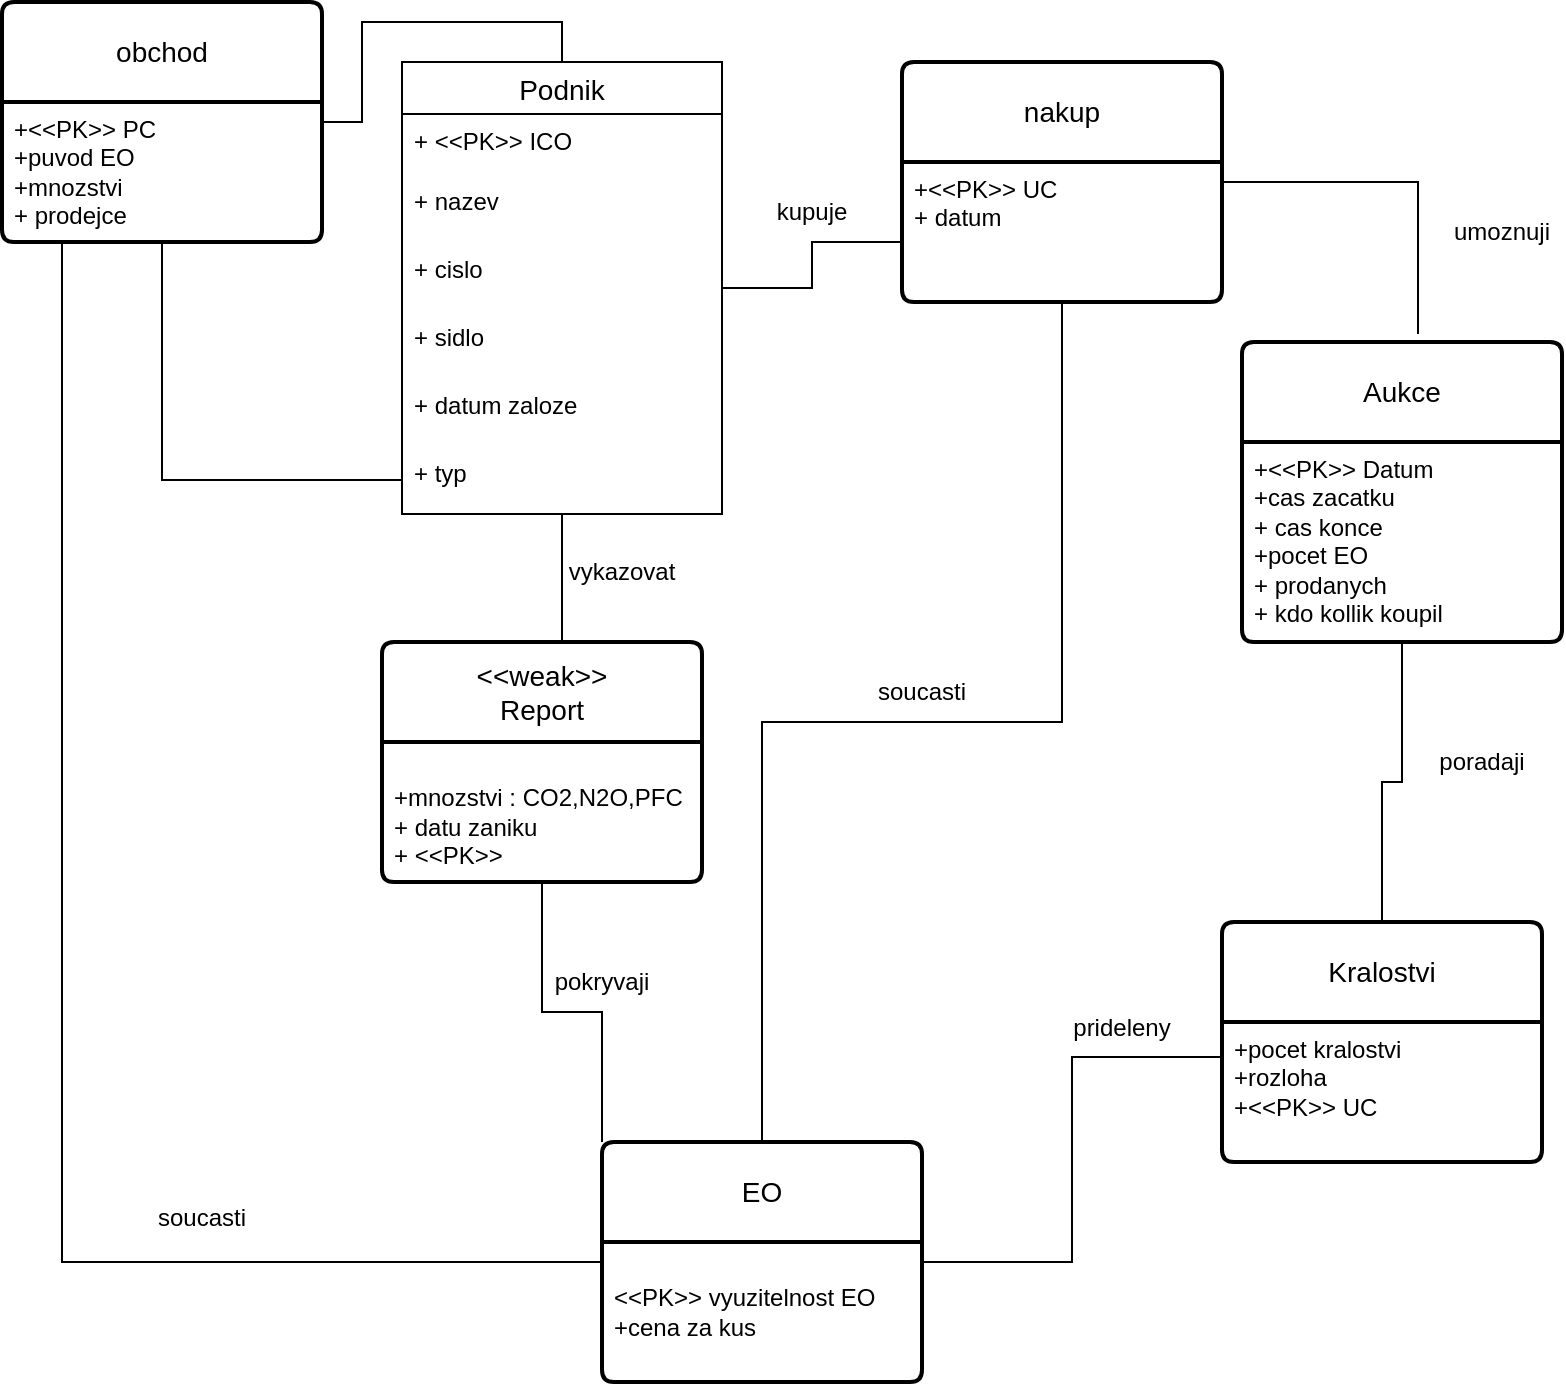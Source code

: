<mxfile version="24.7.17">
  <diagram id="R2lEEEUBdFMjLlhIrx00" name="Page-1">
    <mxGraphModel dx="1434" dy="774" grid="1" gridSize="10" guides="1" tooltips="1" connect="1" arrows="1" fold="1" page="1" pageScale="1" pageWidth="850" pageHeight="1100" math="0" shadow="0" extFonts="Permanent Marker^https://fonts.googleapis.com/css?family=Permanent+Marker">
      <root>
        <mxCell id="0" />
        <mxCell id="1" parent="0" />
        <mxCell id="XlEA709OXP0pRuiOG8Hz-8" style="edgeStyle=orthogonalEdgeStyle;rounded=0;orthogonalLoop=1;jettySize=auto;html=1;endArrow=none;endFill=0;" parent="1" source="XlEA709OXP0pRuiOG8Hz-1" edge="1">
          <mxGeometry relative="1" as="geometry">
            <mxPoint x="300" y="420" as="targetPoint" />
          </mxGeometry>
        </mxCell>
        <mxCell id="XlEA709OXP0pRuiOG8Hz-19" style="edgeStyle=orthogonalEdgeStyle;rounded=0;orthogonalLoop=1;jettySize=auto;html=1;entryX=0;entryY=0.75;entryDx=0;entryDy=0;endArrow=none;endFill=0;" parent="1" source="XlEA709OXP0pRuiOG8Hz-1" target="XlEA709OXP0pRuiOG8Hz-17" edge="1">
          <mxGeometry relative="1" as="geometry" />
        </mxCell>
        <mxCell id="XlEA709OXP0pRuiOG8Hz-1" value="Podnik" style="swimlane;fontStyle=0;childLayout=stackLayout;horizontal=1;startSize=26;horizontalStack=0;resizeParent=1;resizeParentMax=0;resizeLast=0;collapsible=1;marginBottom=0;align=center;fontSize=14;" parent="1" vertex="1">
          <mxGeometry x="220" y="130" width="160" height="226" as="geometry" />
        </mxCell>
        <mxCell id="XlEA709OXP0pRuiOG8Hz-2" value="&lt;div&gt;+ &amp;lt;&amp;lt;PK&amp;gt;&amp;gt; ICO&lt;br&gt;&lt;/div&gt;&lt;div&gt;&lt;br&gt;&lt;/div&gt;" style="text;strokeColor=none;fillColor=none;spacingLeft=4;spacingRight=4;overflow=hidden;rotatable=0;points=[[0,0.5],[1,0.5]];portConstraint=eastwest;fontSize=12;whiteSpace=wrap;html=1;" parent="XlEA709OXP0pRuiOG8Hz-1" vertex="1">
          <mxGeometry y="26" width="160" height="30" as="geometry" />
        </mxCell>
        <mxCell id="XlEA709OXP0pRuiOG8Hz-3" value="&lt;div&gt;+ nazev&lt;/div&gt;&lt;div&gt;&lt;br&gt;&lt;/div&gt;&lt;div&gt;+ cislo&lt;/div&gt;&lt;div&gt;&lt;br&gt;&lt;/div&gt;&lt;div&gt;+ sidliste&lt;/div&gt;&lt;div&gt;&lt;br&gt;&lt;/div&gt;&lt;div&gt;+ datum zalozeni&lt;br&gt;&lt;/div&gt;&lt;div&gt;&lt;br&gt;&lt;/div&gt;&lt;div&gt;&lt;br&gt;&lt;/div&gt;" style="text;strokeColor=none;fillColor=none;spacingLeft=4;spacingRight=4;overflow=hidden;rotatable=0;points=[[0,0.5],[1,0.5]];portConstraint=eastwest;fontSize=12;whiteSpace=wrap;html=1;" parent="XlEA709OXP0pRuiOG8Hz-1" vertex="1">
          <mxGeometry y="56" width="160" height="34" as="geometry" />
        </mxCell>
        <mxCell id="XlEA709OXP0pRuiOG8Hz-5" value="&lt;div&gt;+ cislo&lt;br&gt;&lt;/div&gt;&lt;div&gt;&lt;br&gt;&lt;/div&gt;&lt;div&gt;+ sidlo&lt;br&gt;&lt;/div&gt;&lt;div&gt;&lt;br&gt;&lt;/div&gt;&lt;div&gt;+ sidliste&lt;/div&gt;&lt;div&gt;&lt;br&gt;&lt;/div&gt;&lt;div&gt;+ datum zalozeni&lt;br&gt;&lt;/div&gt;&lt;div&gt;&lt;br&gt;&lt;/div&gt;&lt;div&gt;&lt;br&gt;&lt;/div&gt;" style="text;strokeColor=none;fillColor=none;spacingLeft=4;spacingRight=4;overflow=hidden;rotatable=0;points=[[0,0.5],[1,0.5]];portConstraint=eastwest;fontSize=12;whiteSpace=wrap;html=1;" parent="XlEA709OXP0pRuiOG8Hz-1" vertex="1">
          <mxGeometry y="90" width="160" height="34" as="geometry" />
        </mxCell>
        <mxCell id="XlEA709OXP0pRuiOG8Hz-6" value="+ sidlo&lt;br&gt;&lt;div&gt;&lt;br&gt;&lt;/div&gt;&lt;div&gt;+ datum zalozeni&lt;br&gt;&lt;/div&gt;&lt;div&gt;&lt;br&gt;&lt;/div&gt;&lt;div&gt;+ sidliste&lt;/div&gt;&lt;div&gt;&lt;br&gt;&lt;/div&gt;&lt;div&gt;+ datum zalozeni&lt;br&gt;&lt;/div&gt;&lt;div&gt;&lt;br&gt;&lt;/div&gt;&lt;div&gt;&lt;br&gt;&lt;/div&gt;" style="text;strokeColor=none;fillColor=none;spacingLeft=4;spacingRight=4;overflow=hidden;rotatable=0;points=[[0,0.5],[1,0.5]];portConstraint=eastwest;fontSize=12;whiteSpace=wrap;html=1;" parent="XlEA709OXP0pRuiOG8Hz-1" vertex="1">
          <mxGeometry y="124" width="160" height="34" as="geometry" />
        </mxCell>
        <mxCell id="XlEA709OXP0pRuiOG8Hz-7" value="+ datum zaloze" style="text;strokeColor=none;fillColor=none;spacingLeft=4;spacingRight=4;overflow=hidden;rotatable=0;points=[[0,0.5],[1,0.5]];portConstraint=eastwest;fontSize=12;whiteSpace=wrap;html=1;" parent="XlEA709OXP0pRuiOG8Hz-1" vertex="1">
          <mxGeometry y="158" width="160" height="34" as="geometry" />
        </mxCell>
        <mxCell id="XlEA709OXP0pRuiOG8Hz-11" value="+ typ" style="text;strokeColor=none;fillColor=none;spacingLeft=4;spacingRight=4;overflow=hidden;rotatable=0;points=[[0,0.5],[1,0.5]];portConstraint=eastwest;fontSize=12;whiteSpace=wrap;html=1;" parent="XlEA709OXP0pRuiOG8Hz-1" vertex="1">
          <mxGeometry y="192" width="160" height="34" as="geometry" />
        </mxCell>
        <mxCell id="XlEA709OXP0pRuiOG8Hz-9" value="&lt;div&gt;&amp;lt;&amp;lt;weak&amp;gt;&amp;gt;&lt;br&gt;&lt;/div&gt;&lt;div&gt;Report&lt;br&gt;&lt;/div&gt;" style="swimlane;childLayout=stackLayout;horizontal=1;startSize=50;horizontalStack=0;rounded=1;fontSize=14;fontStyle=0;strokeWidth=2;resizeParent=0;resizeLast=1;shadow=0;dashed=0;align=center;arcSize=4;whiteSpace=wrap;html=1;" parent="1" vertex="1">
          <mxGeometry x="210" y="420" width="160" height="120" as="geometry" />
        </mxCell>
        <mxCell id="XlEA709OXP0pRuiOG8Hz-10" value="&lt;br&gt;+mnozstvi : CO2,N2O,PFC&lt;br&gt;&lt;div&gt;+ datu zaniku&lt;/div&gt;&lt;div&gt;+ &amp;lt;&amp;lt;PK&amp;gt;&amp;gt;&lt;br&gt;&lt;/div&gt;&lt;div&gt;&lt;br&gt;&lt;/div&gt;" style="align=left;strokeColor=none;fillColor=none;spacingLeft=4;fontSize=12;verticalAlign=top;resizable=0;rotatable=0;part=1;html=1;" parent="XlEA709OXP0pRuiOG8Hz-9" vertex="1">
          <mxGeometry y="50" width="160" height="70" as="geometry" />
        </mxCell>
        <mxCell id="XlEA709OXP0pRuiOG8Hz-12" value="vykazovat" style="text;html=1;align=center;verticalAlign=middle;whiteSpace=wrap;rounded=0;" parent="1" vertex="1">
          <mxGeometry x="300" y="370" width="60" height="30" as="geometry" />
        </mxCell>
        <mxCell id="XlEA709OXP0pRuiOG8Hz-16" style="edgeStyle=orthogonalEdgeStyle;rounded=0;orthogonalLoop=1;jettySize=auto;html=1;entryX=0.5;entryY=0;entryDx=0;entryDy=0;endArrow=none;endFill=0;" parent="1" source="XlEA709OXP0pRuiOG8Hz-13" target="XlEA709OXP0pRuiOG8Hz-1" edge="1">
          <mxGeometry relative="1" as="geometry" />
        </mxCell>
        <mxCell id="XlEA709OXP0pRuiOG8Hz-13" value="obchod" style="swimlane;childLayout=stackLayout;horizontal=1;startSize=50;horizontalStack=0;rounded=1;fontSize=14;fontStyle=0;strokeWidth=2;resizeParent=0;resizeLast=1;shadow=0;dashed=0;align=center;arcSize=4;whiteSpace=wrap;html=1;" parent="1" vertex="1">
          <mxGeometry x="20" y="100" width="160" height="120" as="geometry" />
        </mxCell>
        <mxCell id="XlEA709OXP0pRuiOG8Hz-14" value="+&amp;lt;&amp;lt;PK&amp;gt;&amp;gt; PC&lt;br&gt;+puvod EO&lt;br&gt;&lt;div&gt;+mnozstvi&lt;/div&gt;&lt;div&gt;+ prodejce&lt;/div&gt;&lt;div&gt;&lt;br&gt;&lt;/div&gt;" style="align=left;strokeColor=none;fillColor=none;spacingLeft=4;fontSize=12;verticalAlign=top;resizable=0;rotatable=0;part=1;html=1;" parent="XlEA709OXP0pRuiOG8Hz-13" vertex="1">
          <mxGeometry y="50" width="160" height="70" as="geometry" />
        </mxCell>
        <mxCell id="XlEA709OXP0pRuiOG8Hz-15" style="edgeStyle=orthogonalEdgeStyle;rounded=0;orthogonalLoop=1;jettySize=auto;html=1;entryX=0;entryY=0.5;entryDx=0;entryDy=0;endArrow=none;endFill=0;" parent="1" source="XlEA709OXP0pRuiOG8Hz-14" target="XlEA709OXP0pRuiOG8Hz-11" edge="1">
          <mxGeometry relative="1" as="geometry" />
        </mxCell>
        <mxCell id="XlEA709OXP0pRuiOG8Hz-17" value="nakup" style="swimlane;childLayout=stackLayout;horizontal=1;startSize=50;horizontalStack=0;rounded=1;fontSize=14;fontStyle=0;strokeWidth=2;resizeParent=0;resizeLast=1;shadow=0;dashed=0;align=center;arcSize=4;whiteSpace=wrap;html=1;" parent="1" vertex="1">
          <mxGeometry x="470" y="130" width="160" height="120" as="geometry" />
        </mxCell>
        <mxCell id="XlEA709OXP0pRuiOG8Hz-18" value="+&amp;lt;&amp;lt;PK&amp;gt;&amp;gt; UC&lt;br&gt;+ datum" style="align=left;strokeColor=none;fillColor=none;spacingLeft=4;fontSize=12;verticalAlign=top;resizable=0;rotatable=0;part=1;html=1;" parent="XlEA709OXP0pRuiOG8Hz-17" vertex="1">
          <mxGeometry y="50" width="160" height="70" as="geometry" />
        </mxCell>
        <mxCell id="XlEA709OXP0pRuiOG8Hz-20" value="kupuje" style="text;html=1;align=center;verticalAlign=middle;whiteSpace=wrap;rounded=0;" parent="1" vertex="1">
          <mxGeometry x="395" y="190" width="60" height="30" as="geometry" />
        </mxCell>
        <mxCell id="XlEA709OXP0pRuiOG8Hz-22" value="Aukce" style="swimlane;childLayout=stackLayout;horizontal=1;startSize=50;horizontalStack=0;rounded=1;fontSize=14;fontStyle=0;strokeWidth=2;resizeParent=0;resizeLast=1;shadow=0;dashed=0;align=center;arcSize=4;whiteSpace=wrap;html=1;" parent="1" vertex="1">
          <mxGeometry x="640" y="270" width="160" height="150" as="geometry" />
        </mxCell>
        <mxCell id="XlEA709OXP0pRuiOG8Hz-23" value="+&amp;lt;&amp;lt;PK&amp;gt;&amp;gt; Datum&lt;br&gt;&lt;div&gt;+cas zacatku &lt;br&gt;&lt;/div&gt;&lt;div&gt;+ cas konce&lt;br&gt;&lt;/div&gt;&lt;div&gt;+pocet EO&lt;/div&gt;&lt;div&gt;+ prodanych&lt;/div&gt;&lt;div&gt;+ kdo kollik koupil&lt;br&gt;&lt;/div&gt;" style="align=left;strokeColor=none;fillColor=none;spacingLeft=4;fontSize=12;verticalAlign=top;resizable=0;rotatable=0;part=1;html=1;" parent="XlEA709OXP0pRuiOG8Hz-22" vertex="1">
          <mxGeometry y="50" width="160" height="100" as="geometry" />
        </mxCell>
        <mxCell id="XlEA709OXP0pRuiOG8Hz-24" style="edgeStyle=orthogonalEdgeStyle;rounded=0;orthogonalLoop=1;jettySize=auto;html=1;entryX=0.55;entryY=-0.027;entryDx=0;entryDy=0;entryPerimeter=0;endArrow=none;endFill=0;" parent="1" source="XlEA709OXP0pRuiOG8Hz-17" target="XlEA709OXP0pRuiOG8Hz-22" edge="1">
          <mxGeometry relative="1" as="geometry" />
        </mxCell>
        <mxCell id="XlEA709OXP0pRuiOG8Hz-25" value="umoznuji" style="text;html=1;align=center;verticalAlign=middle;whiteSpace=wrap;rounded=0;" parent="1" vertex="1">
          <mxGeometry x="740" y="200" width="60" height="30" as="geometry" />
        </mxCell>
        <mxCell id="XlEA709OXP0pRuiOG8Hz-28" style="edgeStyle=orthogonalEdgeStyle;rounded=0;orthogonalLoop=1;jettySize=auto;html=1;endArrow=none;endFill=0;" parent="1" source="XlEA709OXP0pRuiOG8Hz-26" target="XlEA709OXP0pRuiOG8Hz-23" edge="1">
          <mxGeometry relative="1" as="geometry" />
        </mxCell>
        <mxCell id="XlEA709OXP0pRuiOG8Hz-26" value="Kralostvi" style="swimlane;childLayout=stackLayout;horizontal=1;startSize=50;horizontalStack=0;rounded=1;fontSize=14;fontStyle=0;strokeWidth=2;resizeParent=0;resizeLast=1;shadow=0;dashed=0;align=center;arcSize=4;whiteSpace=wrap;html=1;" parent="1" vertex="1">
          <mxGeometry x="630" y="560" width="160" height="120" as="geometry" />
        </mxCell>
        <mxCell id="XlEA709OXP0pRuiOG8Hz-27" value="+pocet kralostvi&lt;br&gt;+rozloha&lt;br&gt;+&amp;lt;&amp;lt;PK&amp;gt;&amp;gt; UC" style="align=left;strokeColor=none;fillColor=none;spacingLeft=4;fontSize=12;verticalAlign=top;resizable=0;rotatable=0;part=1;html=1;" parent="XlEA709OXP0pRuiOG8Hz-26" vertex="1">
          <mxGeometry y="50" width="160" height="70" as="geometry" />
        </mxCell>
        <mxCell id="XlEA709OXP0pRuiOG8Hz-29" value="poradaji" style="text;html=1;align=center;verticalAlign=middle;whiteSpace=wrap;rounded=0;" parent="1" vertex="1">
          <mxGeometry x="730" y="465" width="60" height="30" as="geometry" />
        </mxCell>
        <mxCell id="npAtI3-XyLJE93QcGi9i-5" style="edgeStyle=orthogonalEdgeStyle;rounded=0;orthogonalLoop=1;jettySize=auto;html=1;entryX=0;entryY=0.25;entryDx=0;entryDy=0;endArrow=none;endFill=0;" edge="1" parent="1" source="npAtI3-XyLJE93QcGi9i-2" target="XlEA709OXP0pRuiOG8Hz-27">
          <mxGeometry relative="1" as="geometry" />
        </mxCell>
        <mxCell id="npAtI3-XyLJE93QcGi9i-2" value="EO" style="swimlane;childLayout=stackLayout;horizontal=1;startSize=50;horizontalStack=0;rounded=1;fontSize=14;fontStyle=0;strokeWidth=2;resizeParent=0;resizeLast=1;shadow=0;dashed=0;align=center;arcSize=4;whiteSpace=wrap;html=1;" vertex="1" parent="1">
          <mxGeometry x="320" y="670" width="160" height="120" as="geometry" />
        </mxCell>
        <mxCell id="npAtI3-XyLJE93QcGi9i-3" value="&lt;div&gt;&lt;br&gt;&lt;/div&gt;&lt;div&gt;&amp;lt;&amp;lt;PK&amp;gt;&amp;gt; vyuzitelnost EO&lt;/div&gt;+cena za kus &lt;div&gt;&lt;br&gt;&lt;/div&gt;" style="align=left;strokeColor=none;fillColor=none;spacingLeft=4;fontSize=12;verticalAlign=top;resizable=0;rotatable=0;part=1;html=1;" vertex="1" parent="npAtI3-XyLJE93QcGi9i-2">
          <mxGeometry y="50" width="160" height="70" as="geometry" />
        </mxCell>
        <mxCell id="npAtI3-XyLJE93QcGi9i-4" style="edgeStyle=orthogonalEdgeStyle;rounded=0;orthogonalLoop=1;jettySize=auto;html=1;endArrow=none;endFill=0;" edge="1" parent="1" source="XlEA709OXP0pRuiOG8Hz-18" target="npAtI3-XyLJE93QcGi9i-2">
          <mxGeometry relative="1" as="geometry" />
        </mxCell>
        <mxCell id="npAtI3-XyLJE93QcGi9i-7" style="edgeStyle=orthogonalEdgeStyle;rounded=0;orthogonalLoop=1;jettySize=auto;html=1;entryX=0;entryY=0.5;entryDx=0;entryDy=0;endArrow=none;endFill=0;" edge="1" parent="1" source="XlEA709OXP0pRuiOG8Hz-14" target="npAtI3-XyLJE93QcGi9i-2">
          <mxGeometry relative="1" as="geometry">
            <Array as="points">
              <mxPoint x="50" y="730" />
            </Array>
          </mxGeometry>
        </mxCell>
        <mxCell id="npAtI3-XyLJE93QcGi9i-8" value="&lt;div&gt;prideleny&lt;/div&gt;&lt;div&gt;&lt;br&gt;&lt;/div&gt;" style="text;html=1;align=center;verticalAlign=middle;whiteSpace=wrap;rounded=0;" vertex="1" parent="1">
          <mxGeometry x="550" y="605" width="60" height="30" as="geometry" />
        </mxCell>
        <mxCell id="npAtI3-XyLJE93QcGi9i-10" style="edgeStyle=orthogonalEdgeStyle;rounded=0;orthogonalLoop=1;jettySize=auto;html=1;entryX=0;entryY=0;entryDx=0;entryDy=0;endArrow=none;endFill=0;" edge="1" parent="1" source="XlEA709OXP0pRuiOG8Hz-10" target="npAtI3-XyLJE93QcGi9i-2">
          <mxGeometry relative="1" as="geometry" />
        </mxCell>
        <mxCell id="npAtI3-XyLJE93QcGi9i-11" value="pokryvaji" style="text;html=1;align=center;verticalAlign=middle;whiteSpace=wrap;rounded=0;" vertex="1" parent="1">
          <mxGeometry x="290" y="575" width="60" height="30" as="geometry" />
        </mxCell>
        <mxCell id="npAtI3-XyLJE93QcGi9i-12" value="soucasti" style="text;html=1;align=center;verticalAlign=middle;whiteSpace=wrap;rounded=0;" vertex="1" parent="1">
          <mxGeometry x="450" y="430" width="60" height="30" as="geometry" />
        </mxCell>
        <mxCell id="npAtI3-XyLJE93QcGi9i-13" value="&lt;div&gt;soucasti&lt;/div&gt;&lt;div&gt;&lt;br&gt;&lt;/div&gt;" style="text;html=1;align=center;verticalAlign=middle;whiteSpace=wrap;rounded=0;" vertex="1" parent="1">
          <mxGeometry x="90" y="700" width="60" height="30" as="geometry" />
        </mxCell>
      </root>
    </mxGraphModel>
  </diagram>
</mxfile>
